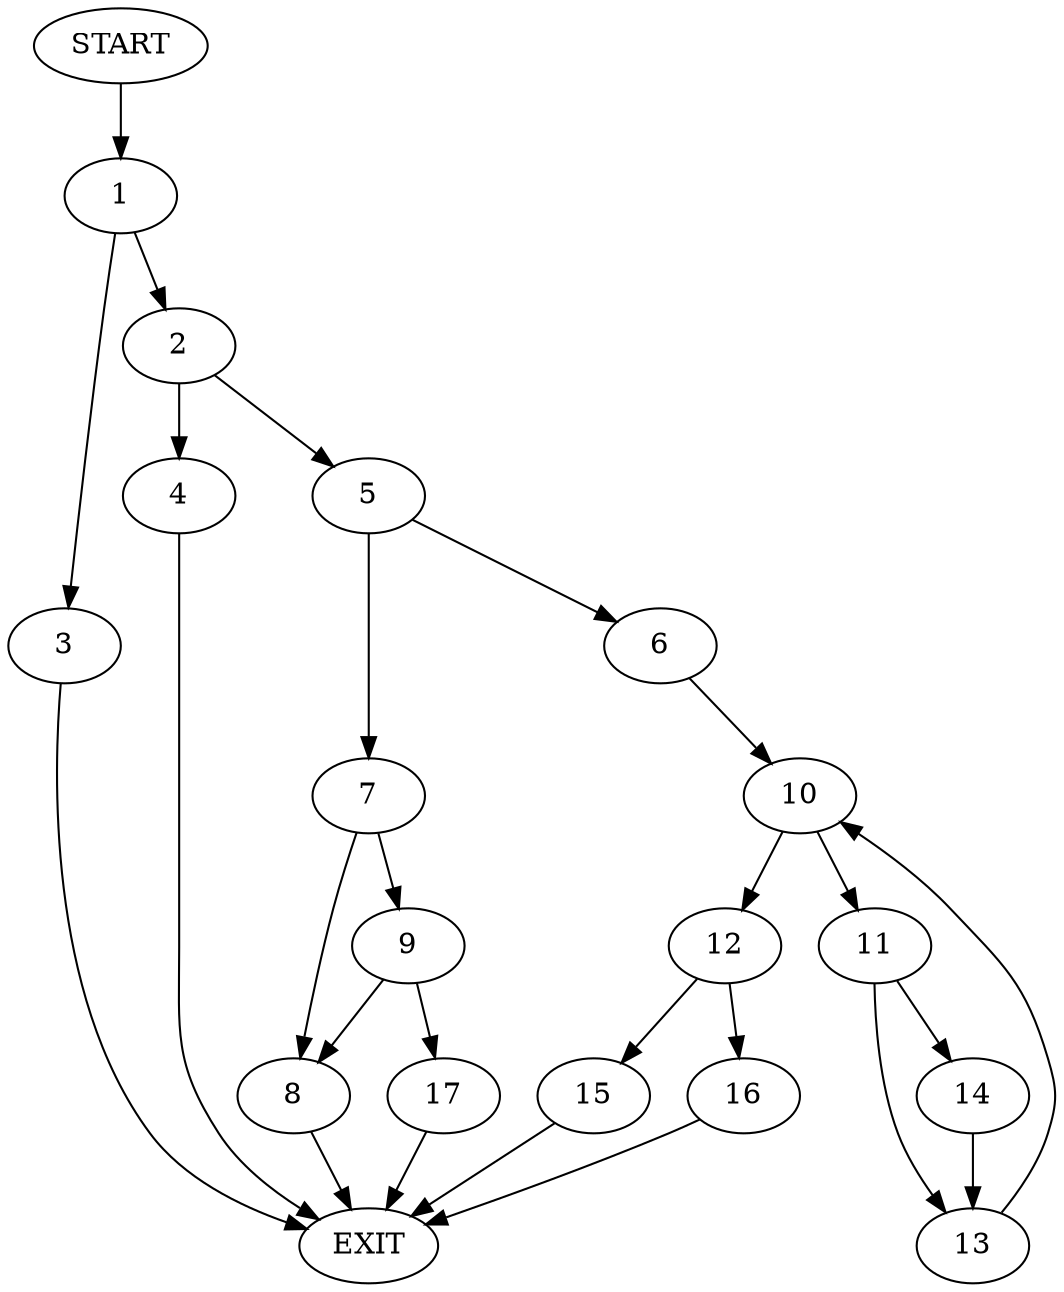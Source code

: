 digraph {
0 [label="START"]
18 [label="EXIT"]
0 -> 1
1 -> 2
1 -> 3
3 -> 18
2 -> 4
2 -> 5
4 -> 18
5 -> 6
5 -> 7
7 -> 8
7 -> 9
6 -> 10
10 -> 11
10 -> 12
11 -> 13
11 -> 14
12 -> 15
12 -> 16
13 -> 10
14 -> 13
16 -> 18
15 -> 18
9 -> 8
9 -> 17
8 -> 18
17 -> 18
}
